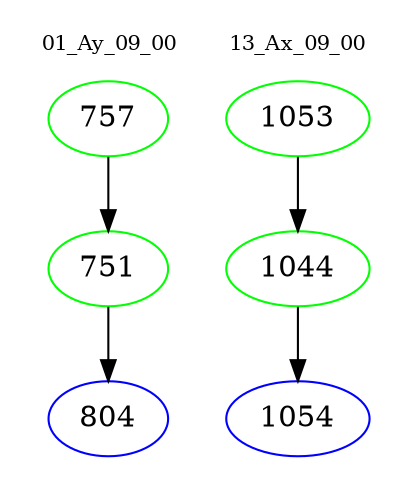 digraph{
subgraph cluster_0 {
color = white
label = "01_Ay_09_00";
fontsize=10;
T0_757 [label="757", color="green"]
T0_757 -> T0_751 [color="black"]
T0_751 [label="751", color="green"]
T0_751 -> T0_804 [color="black"]
T0_804 [label="804", color="blue"]
}
subgraph cluster_1 {
color = white
label = "13_Ax_09_00";
fontsize=10;
T1_1053 [label="1053", color="green"]
T1_1053 -> T1_1044 [color="black"]
T1_1044 [label="1044", color="green"]
T1_1044 -> T1_1054 [color="black"]
T1_1054 [label="1054", color="blue"]
}
}
